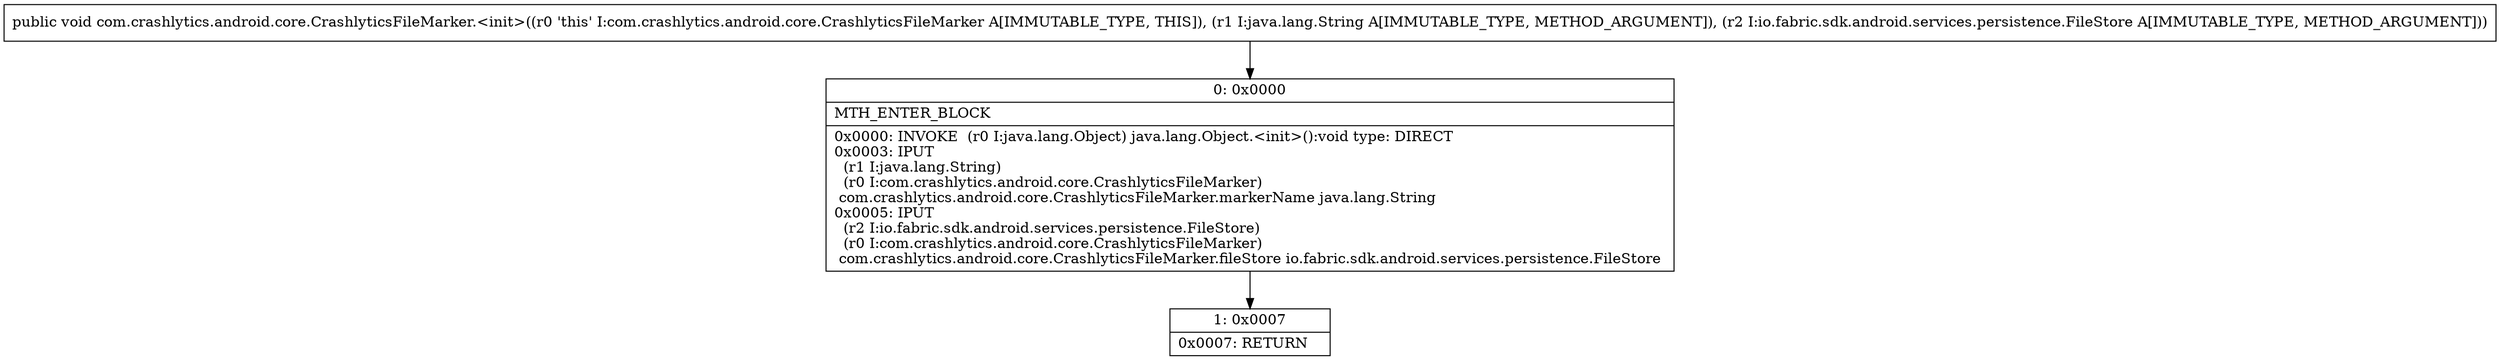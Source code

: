 digraph "CFG forcom.crashlytics.android.core.CrashlyticsFileMarker.\<init\>(Ljava\/lang\/String;Lio\/fabric\/sdk\/android\/services\/persistence\/FileStore;)V" {
Node_0 [shape=record,label="{0\:\ 0x0000|MTH_ENTER_BLOCK\l|0x0000: INVOKE  (r0 I:java.lang.Object) java.lang.Object.\<init\>():void type: DIRECT \l0x0003: IPUT  \l  (r1 I:java.lang.String)\l  (r0 I:com.crashlytics.android.core.CrashlyticsFileMarker)\l com.crashlytics.android.core.CrashlyticsFileMarker.markerName java.lang.String \l0x0005: IPUT  \l  (r2 I:io.fabric.sdk.android.services.persistence.FileStore)\l  (r0 I:com.crashlytics.android.core.CrashlyticsFileMarker)\l com.crashlytics.android.core.CrashlyticsFileMarker.fileStore io.fabric.sdk.android.services.persistence.FileStore \l}"];
Node_1 [shape=record,label="{1\:\ 0x0007|0x0007: RETURN   \l}"];
MethodNode[shape=record,label="{public void com.crashlytics.android.core.CrashlyticsFileMarker.\<init\>((r0 'this' I:com.crashlytics.android.core.CrashlyticsFileMarker A[IMMUTABLE_TYPE, THIS]), (r1 I:java.lang.String A[IMMUTABLE_TYPE, METHOD_ARGUMENT]), (r2 I:io.fabric.sdk.android.services.persistence.FileStore A[IMMUTABLE_TYPE, METHOD_ARGUMENT])) }"];
MethodNode -> Node_0;
Node_0 -> Node_1;
}

